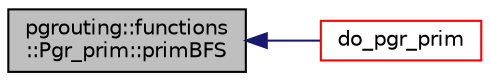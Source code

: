 digraph "pgrouting::functions::Pgr_prim::primBFS"
{
  edge [fontname="Helvetica",fontsize="10",labelfontname="Helvetica",labelfontsize="10"];
  node [fontname="Helvetica",fontsize="10",shape=record];
  rankdir="LR";
  Node140 [label="pgrouting::functions\l::Pgr_prim::primBFS",height=0.2,width=0.4,color="black", fillcolor="grey75", style="filled", fontcolor="black"];
  Node140 -> Node141 [dir="back",color="midnightblue",fontsize="10",style="solid",fontname="Helvetica"];
  Node141 [label="do_pgr_prim",height=0.2,width=0.4,color="red", fillcolor="white", style="filled",URL="$prim__driver_8h.html#afe194ae196674430cbad700f04f260bd"];
}
